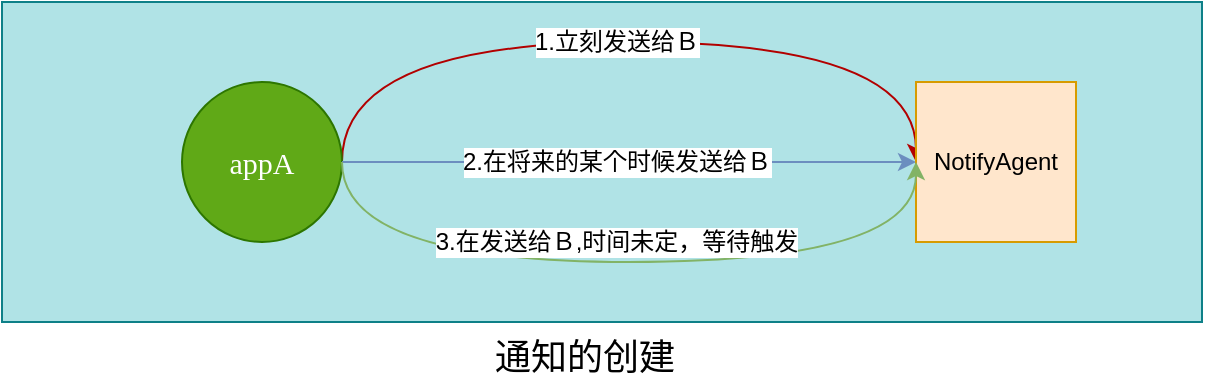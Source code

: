 <mxfile version="12.4.8" type="github">
  <diagram id="wpUHIhpQEB0SY6643-ao" name="Page-1">
    <mxGraphModel dx="1422" dy="802" grid="1" gridSize="10" guides="1" tooltips="1" connect="1" arrows="1" fold="1" page="1" pageScale="1" pageWidth="827" pageHeight="1169" math="0" shadow="0">
      <root>
        <mxCell id="0"/>
        <mxCell id="1" parent="0"/>
        <mxCell id="crV2h4AbfbPqcwOCRPLc-1" value="" style="rounded=0;whiteSpace=wrap;html=1;fontFamily=Lucida Console;fontSize=15;fillColor=#b0e3e6;strokeColor=#0e8088;align=center;" parent="1" vertex="1">
          <mxGeometry x="113" y="210" width="600" height="160" as="geometry"/>
        </mxCell>
        <mxCell id="azvohXoImWlfaY37DYU1-3" style="edgeStyle=orthogonalEdgeStyle;curved=1;rounded=0;orthogonalLoop=1;jettySize=auto;html=1;exitX=1;exitY=0.5;exitDx=0;exitDy=0;entryX=0;entryY=0.5;entryDx=0;entryDy=0;fillColor=#e51400;strokeColor=#B20000;" edge="1" parent="1" source="crV2h4AbfbPqcwOCRPLc-2" target="azvohXoImWlfaY37DYU1-1">
          <mxGeometry relative="1" as="geometry">
            <Array as="points">
              <mxPoint x="283" y="230"/>
              <mxPoint x="570" y="230"/>
            </Array>
          </mxGeometry>
        </mxCell>
        <mxCell id="azvohXoImWlfaY37DYU1-17" value="1.立刻发送给Ｂ" style="text;html=1;align=center;verticalAlign=middle;resizable=0;points=[];labelBackgroundColor=#ffffff;" vertex="1" connectable="0" parent="azvohXoImWlfaY37DYU1-3">
          <mxGeometry x="-0.376" y="-3" relative="1" as="geometry">
            <mxPoint x="70" y="-3" as="offset"/>
          </mxGeometry>
        </mxCell>
        <mxCell id="crV2h4AbfbPqcwOCRPLc-2" value="appA" style="ellipse;whiteSpace=wrap;html=1;aspect=fixed;fontFamily=Lucida Console;fontSize=15;fillColor=#60a917;strokeColor=#2D7600;fontColor=#ffffff;" parent="1" vertex="1">
          <mxGeometry x="203" y="250" width="80" height="80" as="geometry"/>
        </mxCell>
        <mxCell id="crV2h4AbfbPqcwOCRPLc-4" value="" style="endArrow=classic;html=1;fontFamily=Lucida Console;fontSize=15;exitX=1;exitY=0.5;exitDx=0;exitDy=0;fillColor=#dae8fc;strokeColor=#6c8ebf;entryX=0;entryY=0.5;entryDx=0;entryDy=0;entryPerimeter=0;edgeStyle=orthogonalEdgeStyle;curved=1;gradientColor=#7ea6e0;" parent="1" source="crV2h4AbfbPqcwOCRPLc-2" edge="1" target="azvohXoImWlfaY37DYU1-1">
          <mxGeometry width="50" height="50" relative="1" as="geometry">
            <mxPoint x="153" y="440" as="sourcePoint"/>
            <mxPoint x="563" y="290" as="targetPoint"/>
          </mxGeometry>
        </mxCell>
        <mxCell id="azvohXoImWlfaY37DYU1-18" value="2.在将来的某个时候发送给Ｂ" style="text;html=1;align=center;verticalAlign=middle;resizable=0;points=[];labelBackgroundColor=#ffffff;" vertex="1" connectable="0" parent="crV2h4AbfbPqcwOCRPLc-4">
          <mxGeometry x="-0.589" relative="1" as="geometry">
            <mxPoint x="78" as="offset"/>
          </mxGeometry>
        </mxCell>
        <mxCell id="crV2h4AbfbPqcwOCRPLc-5" value="" style="edgeStyle=elbowEdgeStyle;elbow=horizontal;endArrow=classic;html=1;fontFamily=Lucida Console;fontSize=15;exitX=0;exitY=0.5;exitDx=0;exitDy=0;" parent="1" source="crV2h4AbfbPqcwOCRPLc-2" target="crV2h4AbfbPqcwOCRPLc-1" edge="1">
          <mxGeometry width="50" height="50" relative="1" as="geometry">
            <mxPoint x="193" y="300" as="sourcePoint"/>
            <mxPoint x="203" y="390" as="targetPoint"/>
            <Array as="points">
              <mxPoint x="163" y="330"/>
              <mxPoint x="173" y="340"/>
              <mxPoint x="183" y="290"/>
            </Array>
          </mxGeometry>
        </mxCell>
        <mxCell id="azvohXoImWlfaY37DYU1-1" value="NotifyAgent" style="whiteSpace=wrap;html=1;aspect=fixed;fillColor=#ffe6cc;strokeColor=#d79b00;" vertex="1" parent="1">
          <mxGeometry x="570" y="250" width="80" height="80" as="geometry"/>
        </mxCell>
        <mxCell id="azvohXoImWlfaY37DYU1-16" style="edgeStyle=orthogonalEdgeStyle;curved=1;rounded=0;orthogonalLoop=1;jettySize=auto;html=1;exitX=1;exitY=0.5;exitDx=0;exitDy=0;entryX=0;entryY=0.5;entryDx=0;entryDy=0;gradientColor=#97d077;fillColor=#d5e8d4;strokeColor=#82b366;" edge="1" parent="1">
          <mxGeometry relative="1" as="geometry">
            <mxPoint x="283" y="290" as="sourcePoint"/>
            <mxPoint x="570" y="290" as="targetPoint"/>
            <Array as="points">
              <mxPoint x="283" y="340"/>
              <mxPoint x="570" y="340"/>
            </Array>
          </mxGeometry>
        </mxCell>
        <mxCell id="azvohXoImWlfaY37DYU1-19" value="3.在发送给Ｂ,时间未定，等待触发" style="text;html=1;align=center;verticalAlign=middle;resizable=0;points=[];labelBackgroundColor=#ffffff;" vertex="1" connectable="0" parent="azvohXoImWlfaY37DYU1-16">
          <mxGeometry x="-0.493" y="12" relative="1" as="geometry">
            <mxPoint x="89" y="2" as="offset"/>
          </mxGeometry>
        </mxCell>
        <mxCell id="azvohXoImWlfaY37DYU1-20" value="通知的创建&lt;br style=&quot;font-size: 18px;&quot;&gt;" style="text;html=1;align=center;verticalAlign=middle;resizable=0;points=[];autosize=1;fontSize=18;" vertex="1" parent="1">
          <mxGeometry x="349" y="373" width="110" height="30" as="geometry"/>
        </mxCell>
      </root>
    </mxGraphModel>
  </diagram>
</mxfile>
